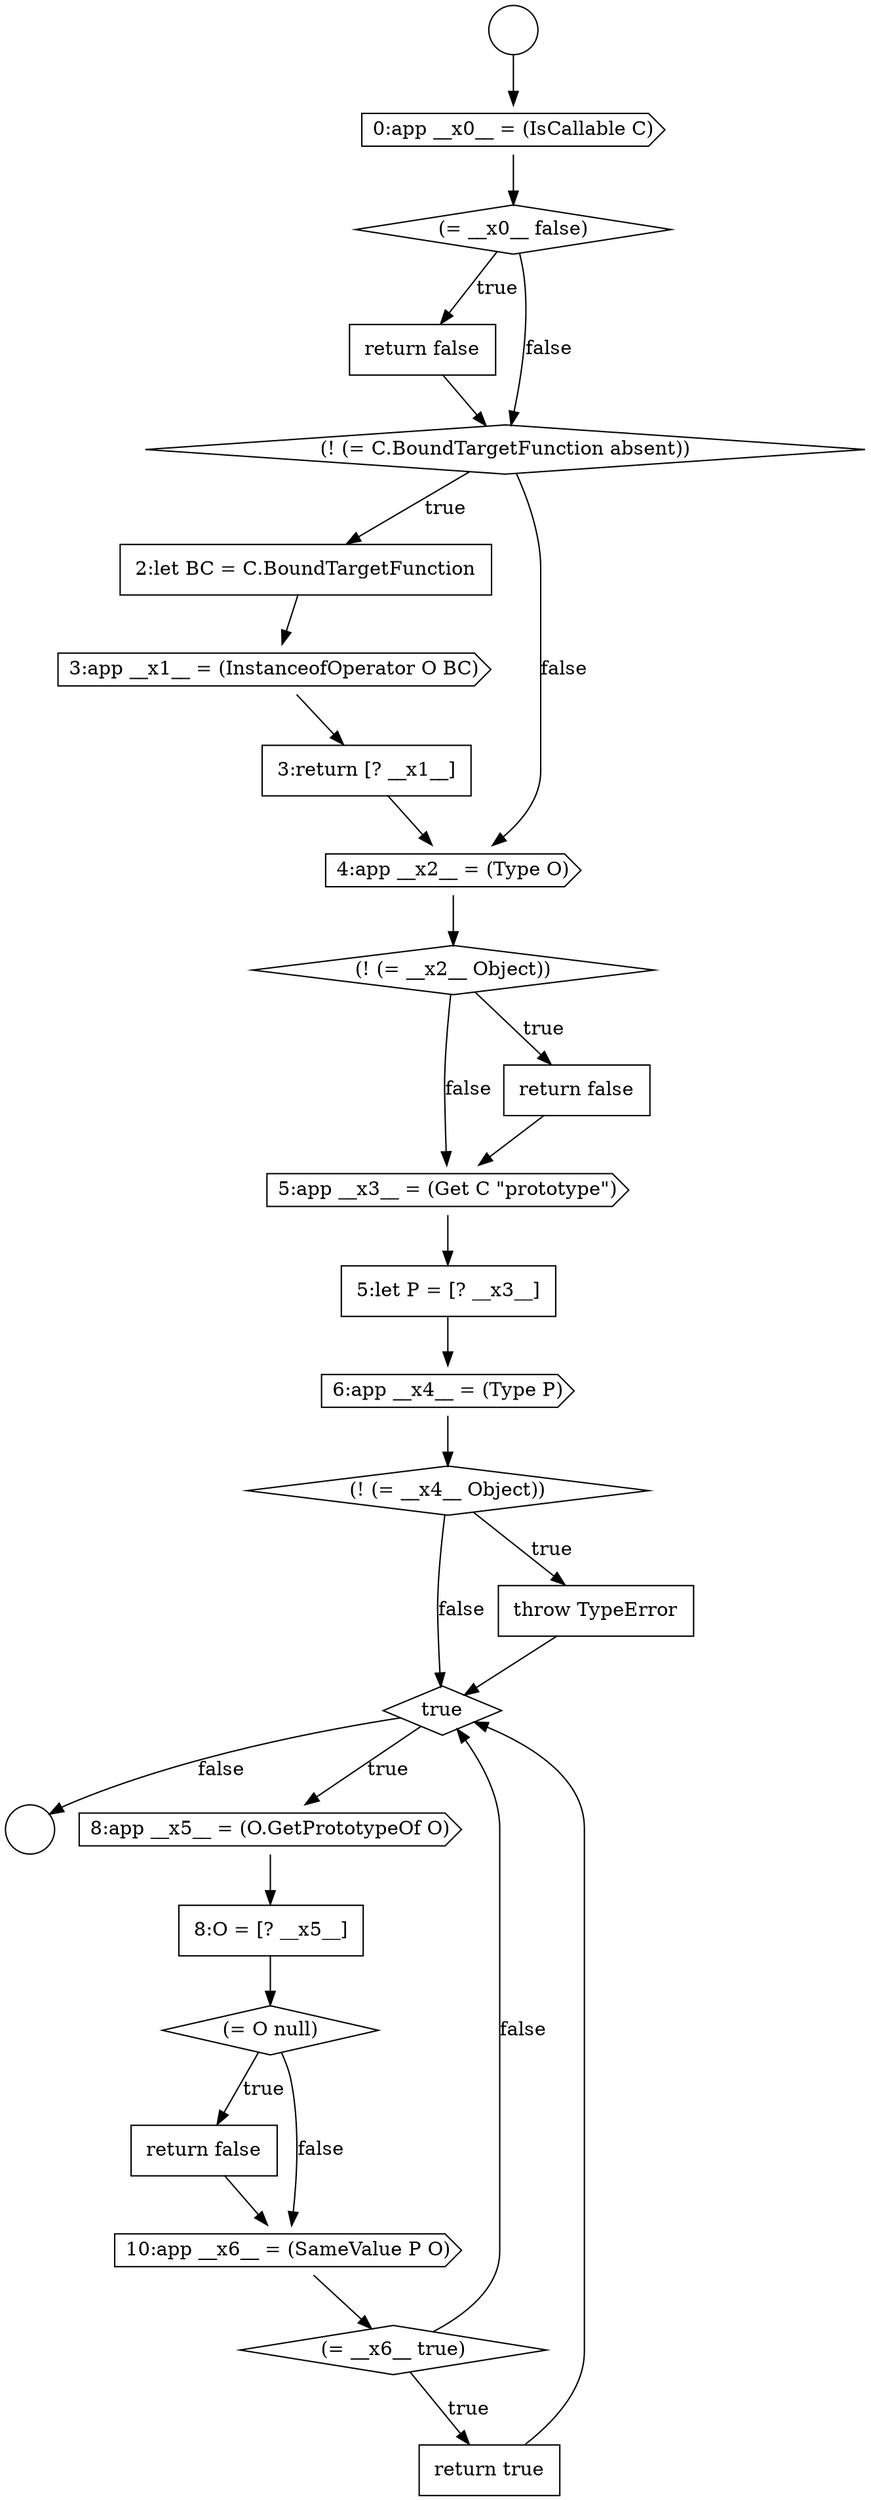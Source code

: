 digraph {
  node1295 [shape=diamond, label=<<font color="black">(! (= __x2__ Object))</font>> color="black" fillcolor="white" style=filled]
  node1302 [shape=diamond, label=<<font color="black">true</font>> color="black" fillcolor="white" style=filled]
  node1306 [shape=none, margin=0, label=<<font color="black">
    <table border="0" cellborder="1" cellspacing="0" cellpadding="10">
      <tr><td align="left">return false</td></tr>
    </table>
  </font>> color="black" fillcolor="white" style=filled]
  node1292 [shape=cds, label=<<font color="black">3:app __x1__ = (InstanceofOperator O BC)</font>> color="black" fillcolor="white" style=filled]
  node1297 [shape=cds, label=<<font color="black">5:app __x3__ = (Get C &quot;prototype&quot;)</font>> color="black" fillcolor="white" style=filled]
  node1286 [shape=circle label=" " color="black" fillcolor="white" style=filled]
  node1301 [shape=none, margin=0, label=<<font color="black">
    <table border="0" cellborder="1" cellspacing="0" cellpadding="10">
      <tr><td align="left">throw TypeError</td></tr>
    </table>
  </font>> color="black" fillcolor="white" style=filled]
  node1307 [shape=cds, label=<<font color="black">10:app __x6__ = (SameValue P O)</font>> color="black" fillcolor="white" style=filled]
  node1293 [shape=none, margin=0, label=<<font color="black">
    <table border="0" cellborder="1" cellspacing="0" cellpadding="10">
      <tr><td align="left">3:return [? __x1__]</td></tr>
    </table>
  </font>> color="black" fillcolor="white" style=filled]
  node1304 [shape=none, margin=0, label=<<font color="black">
    <table border="0" cellborder="1" cellspacing="0" cellpadding="10">
      <tr><td align="left">8:O = [? __x5__]</td></tr>
    </table>
  </font>> color="black" fillcolor="white" style=filled]
  node1289 [shape=none, margin=0, label=<<font color="black">
    <table border="0" cellborder="1" cellspacing="0" cellpadding="10">
      <tr><td align="left">return false</td></tr>
    </table>
  </font>> color="black" fillcolor="white" style=filled]
  node1303 [shape=cds, label=<<font color="black">8:app __x5__ = (O.GetPrototypeOf O)</font>> color="black" fillcolor="white" style=filled]
  node1288 [shape=diamond, label=<<font color="black">(= __x0__ false)</font>> color="black" fillcolor="white" style=filled]
  node1299 [shape=cds, label=<<font color="black">6:app __x4__ = (Type P)</font>> color="black" fillcolor="white" style=filled]
  node1290 [shape=diamond, label=<<font color="black">(! (= C.BoundTargetFunction absent))</font>> color="black" fillcolor="white" style=filled]
  node1305 [shape=diamond, label=<<font color="black">(= O null)</font>> color="black" fillcolor="white" style=filled]
  node1287 [shape=cds, label=<<font color="black">0:app __x0__ = (IsCallable C)</font>> color="black" fillcolor="white" style=filled]
  node1298 [shape=none, margin=0, label=<<font color="black">
    <table border="0" cellborder="1" cellspacing="0" cellpadding="10">
      <tr><td align="left">5:let P = [? __x3__]</td></tr>
    </table>
  </font>> color="black" fillcolor="white" style=filled]
  node1296 [shape=none, margin=0, label=<<font color="black">
    <table border="0" cellborder="1" cellspacing="0" cellpadding="10">
      <tr><td align="left">return false</td></tr>
    </table>
  </font>> color="black" fillcolor="white" style=filled]
  node1291 [shape=none, margin=0, label=<<font color="black">
    <table border="0" cellborder="1" cellspacing="0" cellpadding="10">
      <tr><td align="left">2:let BC = C.BoundTargetFunction</td></tr>
    </table>
  </font>> color="black" fillcolor="white" style=filled]
  node1300 [shape=diamond, label=<<font color="black">(! (= __x4__ Object))</font>> color="black" fillcolor="white" style=filled]
  node1285 [shape=circle label=" " color="black" fillcolor="white" style=filled]
  node1294 [shape=cds, label=<<font color="black">4:app __x2__ = (Type O)</font>> color="black" fillcolor="white" style=filled]
  node1308 [shape=diamond, label=<<font color="black">(= __x6__ true)</font>> color="black" fillcolor="white" style=filled]
  node1309 [shape=none, margin=0, label=<<font color="black">
    <table border="0" cellborder="1" cellspacing="0" cellpadding="10">
      <tr><td align="left">return true</td></tr>
    </table>
  </font>> color="black" fillcolor="white" style=filled]
  node1303 -> node1304 [ color="black"]
  node1295 -> node1296 [label=<<font color="black">true</font>> color="black"]
  node1295 -> node1297 [label=<<font color="black">false</font>> color="black"]
  node1299 -> node1300 [ color="black"]
  node1297 -> node1298 [ color="black"]
  node1285 -> node1287 [ color="black"]
  node1309 -> node1302 [ color="black"]
  node1304 -> node1305 [ color="black"]
  node1291 -> node1292 [ color="black"]
  node1298 -> node1299 [ color="black"]
  node1308 -> node1309 [label=<<font color="black">true</font>> color="black"]
  node1308 -> node1302 [label=<<font color="black">false</font>> color="black"]
  node1302 -> node1303 [label=<<font color="black">true</font>> color="black"]
  node1302 -> node1286 [label=<<font color="black">false</font>> color="black"]
  node1296 -> node1297 [ color="black"]
  node1293 -> node1294 [ color="black"]
  node1305 -> node1306 [label=<<font color="black">true</font>> color="black"]
  node1305 -> node1307 [label=<<font color="black">false</font>> color="black"]
  node1288 -> node1289 [label=<<font color="black">true</font>> color="black"]
  node1288 -> node1290 [label=<<font color="black">false</font>> color="black"]
  node1292 -> node1293 [ color="black"]
  node1306 -> node1307 [ color="black"]
  node1307 -> node1308 [ color="black"]
  node1294 -> node1295 [ color="black"]
  node1289 -> node1290 [ color="black"]
  node1301 -> node1302 [ color="black"]
  node1290 -> node1291 [label=<<font color="black">true</font>> color="black"]
  node1290 -> node1294 [label=<<font color="black">false</font>> color="black"]
  node1300 -> node1301 [label=<<font color="black">true</font>> color="black"]
  node1300 -> node1302 [label=<<font color="black">false</font>> color="black"]
  node1287 -> node1288 [ color="black"]
}
